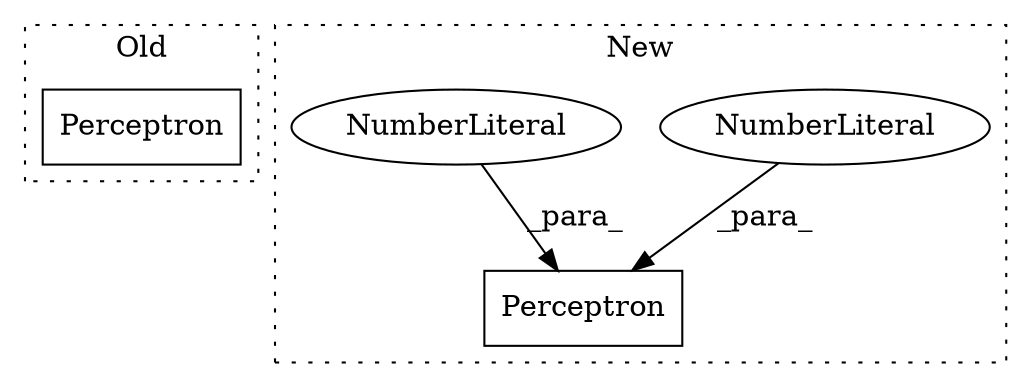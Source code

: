 digraph G {
subgraph cluster0 {
1 [label="Perceptron" a="32" s="1772" l="12" shape="box"];
label = "Old";
style="dotted";
}
subgraph cluster1 {
2 [label="Perceptron" a="32" s="1772,1793" l="11,1" shape="box"];
3 [label="NumberLiteral" a="34" s="1783" l="4" shape="ellipse"];
4 [label="NumberLiteral" a="34" s="1788" l="5" shape="ellipse"];
label = "New";
style="dotted";
}
3 -> 2 [label="_para_"];
4 -> 2 [label="_para_"];
}